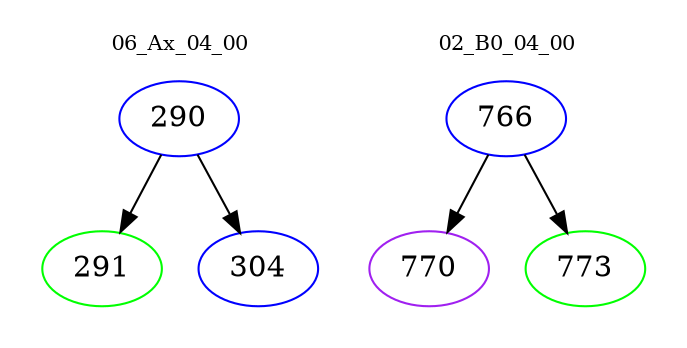 digraph{
subgraph cluster_0 {
color = white
label = "06_Ax_04_00";
fontsize=10;
T0_290 [label="290", color="blue"]
T0_290 -> T0_291 [color="black"]
T0_291 [label="291", color="green"]
T0_290 -> T0_304 [color="black"]
T0_304 [label="304", color="blue"]
}
subgraph cluster_1 {
color = white
label = "02_B0_04_00";
fontsize=10;
T1_766 [label="766", color="blue"]
T1_766 -> T1_770 [color="black"]
T1_770 [label="770", color="purple"]
T1_766 -> T1_773 [color="black"]
T1_773 [label="773", color="green"]
}
}
